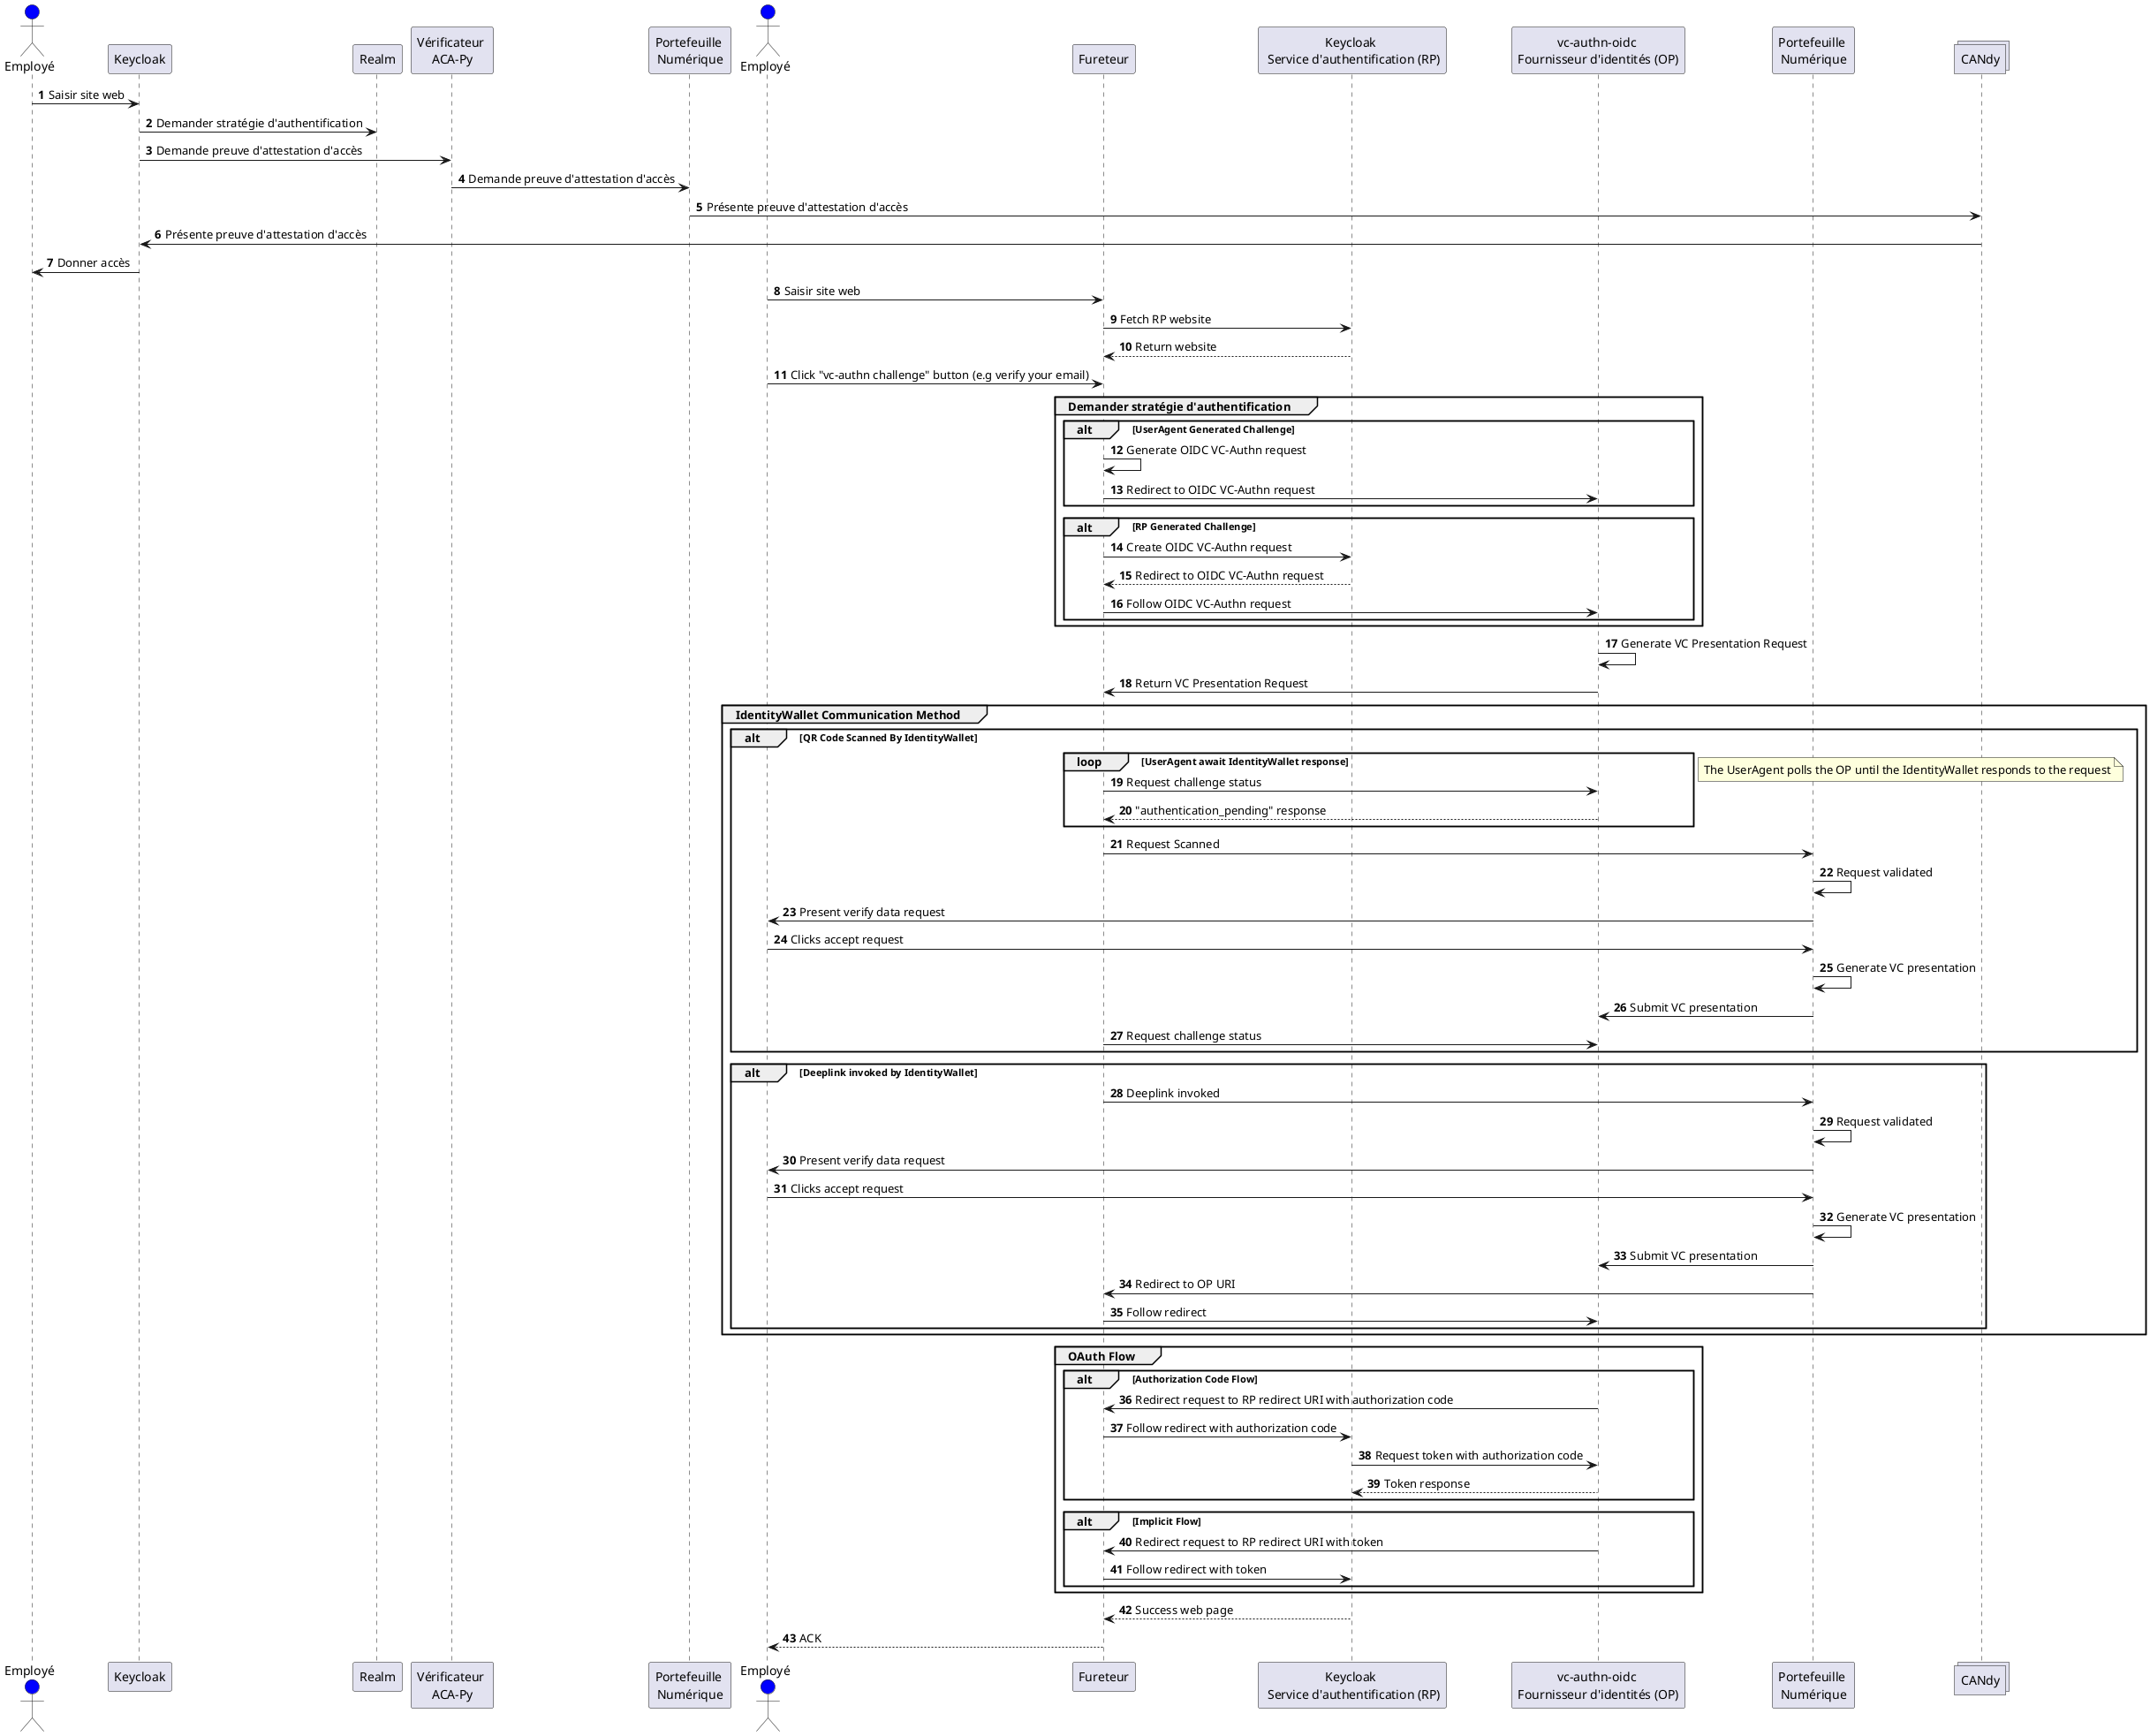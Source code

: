'*************
'VERSION FRANÇAISE
'*************

@startuml SchemaConsommteurVirtuel
autonumber

'*************
'Déclaration de participants
'*************
actor Employé as Employee #Blue
participant Keycloak
participant Realm
participant "Vérificateur \nACA-Py" as ACAPY   
participant  "Portefeuille \nNumérique" as Wallet
collections CANdy
    

'**************
'DÉFINITION DES LIENS
'**************
Employee -> Keycloak : Saisir site web
Keycloak -> Realm : Demander stratégie d'authentification
Keycloak -> ACAPY : Demande preuve d'attestation d'accès
ACAPY -> Wallet : Demande preuve d'attestation d'accès
Wallet -> CANdy : Présente preuve d'attestation d'accès
CANdy -> Keycloak : Présente preuve d'attestation d'accès
Keycloak -> Employee : Donner accès

actor Employé as User #Blue
participant Fureteur as UserAgent
participant "Keycloak \n Service d'authentification (RP)" as RP
participant "vc-authn-oidc \nFournisseur d'identités (OP)" as OP
participant "Portefeuille \nNumérique" as IdentityWallet
collections CANdy

User -> UserAgent: Saisir site web
UserAgent -> RP: Fetch RP website
RP --> UserAgent: Return website
User -> UserAgent: Click "vc-authn challenge" button (e.g verify your email)

group Demander stratégie d'authentification
    alt UserAgent Generated Challenge
        UserAgent -> UserAgent: Generate OIDC VC-Authn request  
        UserAgent -> OP: Redirect to OIDC VC-Authn request
    end

    alt RP Generated Challenge
        UserAgent -> RP: Create OIDC VC-Authn request
        RP --> UserAgent: Redirect to OIDC VC-Authn request  
        UserAgent -> OP: Follow OIDC VC-Authn request  
    end
end

OP -> OP: Generate VC Presentation Request
OP -> UserAgent: Return VC Presentation Request

group IdentityWallet Communication Method
    alt QR Code Scanned By IdentityWallet
        loop UserAgent await IdentityWallet response
            UserAgent -> OP: Request challenge status
            OP --> UserAgent: "authentication_pending" response
        end
        note left: The UserAgent polls the OP until the IdentityWallet responds to the request
        UserAgent -> IdentityWallet: Request Scanned
        IdentityWallet -> IdentityWallet: Request validated
        IdentityWallet -> User  : Present verify data request
        User -> IdentityWallet : Clicks accept request
        IdentityWallet -> IdentityWallet : Generate VC presentation
        IdentityWallet -> OP : Submit VC presentation
        UserAgent -> OP: Request challenge status
    end

    alt Deeplink invoked by IdentityWallet
        UserAgent -> IdentityWallet: Deeplink invoked
        IdentityWallet -> IdentityWallet: Request validated
        IdentityWallet -> User  : Present verify data request
        User -> IdentityWallet : Clicks accept request
        IdentityWallet -> IdentityWallet : Generate VC presentation
        IdentityWallet -> OP : Submit VC presentation
        IdentityWallet -> UserAgent: Redirect to OP URI
        UserAgent -> OP: Follow redirect
    end
end

group OAuth Flow
    alt Authorization Code Flow
        OP -> UserAgent: Redirect request to RP redirect URI with authorization code
        UserAgent -> RP: Follow redirect with authorization code
        RP -> OP: Request token with authorization code
        OP --> RP: Token response
    end

    alt Implicit Flow
        OP -> UserAgent: Redirect request to RP redirect URI with token
        UserAgent -> RP: Follow redirect with token
    end
end

RP --> UserAgent: Success web page
UserAgent --> User: ACK

@enduml

'*************
'VERSION ANGLAISE
'*************
@startuml "vc-authn-oidc-flow"
actor Employé as User #Blue
participant Browser as UserAgent
participant "Keycloak \n Relying Party (RP)" as RP
participant "vc-authn-oidc \nIdentity Provider (OP)" as OP
participant "Identity \nWallet" as IdentityWallet

User -> UserAgent: Naviagates to website
UserAgent -> RP: Fetch RP website
RP --> UserAgent: Return website
User -> UserAgent: Click "vc-authn challenge" button (e.g verify your email)

group Challenge Method
    alt UserAgent Generated Challenge
        UserAgent -> UserAgent: Generate OIDC VC-Authn request  
        UserAgent -> OP: Redirect to OIDC VC-Authn request
    end

    alt RP Generated Challenge
        UserAgent -> RP: Create OIDC VC-Authn request
        RP --> UserAgent: Redirect to OIDC VC-Authn request  
        UserAgent -> OP: Follow OIDC VC-Authn request  
    end
end

OP -> OP: Generate VC Presentation Request
OP -> UserAgent: Return VC Presentation Request

group IdentityWallet Communication Method
    alt QR Code Scanned By IdentityWallet
        loop UserAgent await IdentityWallet response
            UserAgent -> OP: Request challenge status
            OP --> UserAgent: "authentication_pending" response
        end
        note left: The UserAgent polls the OP until the IdentityWallet responds to the request
        UserAgent -> IdentityWallet: Request Scanned
        IdentityWallet -> IdentityWallet: Request validated
        IdentityWallet -> User  : Present verify data request
        User -> IdentityWallet : Clicks accept request
        IdentityWallet -> IdentityWallet : Generate VC presentation
        IdentityWallet -> OP : Submit VC presentation
        UserAgent -> OP: Request challenge status
    end

    alt Deeplink invoked by IdentityWallet
        UserAgent -> IdentityWallet: Deeplink invoked
        IdentityWallet -> IdentityWallet: Request validated
        IdentityWallet -> User  : Present verify data request
        User -> IdentityWallet : Clicks accept request
        IdentityWallet -> IdentityWallet : Generate VC presentation
        IdentityWallet -> OP : Submit VC presentation
        IdentityWallet -> UserAgent: Redirect to OP URI
        UserAgent -> OP: Follow redirect
    end
end

group OAuth Flow
    alt Authorization Code Flow
        OP -> UserAgent: Redirect request to RP redirect URI with authorization code
        UserAgent -> RP: Follow redirect with authorization code
        RP -> OP: Request token with authorization code
        OP --> RP: Token response
    end

    alt Implicit Flow
        OP -> UserAgent: Redirect request to RP redirect URI with token
        UserAgent -> RP: Follow redirect with token
    end
end

RP --> UserAgent: Success web page
UserAgent --> User: ACK

@enduml
